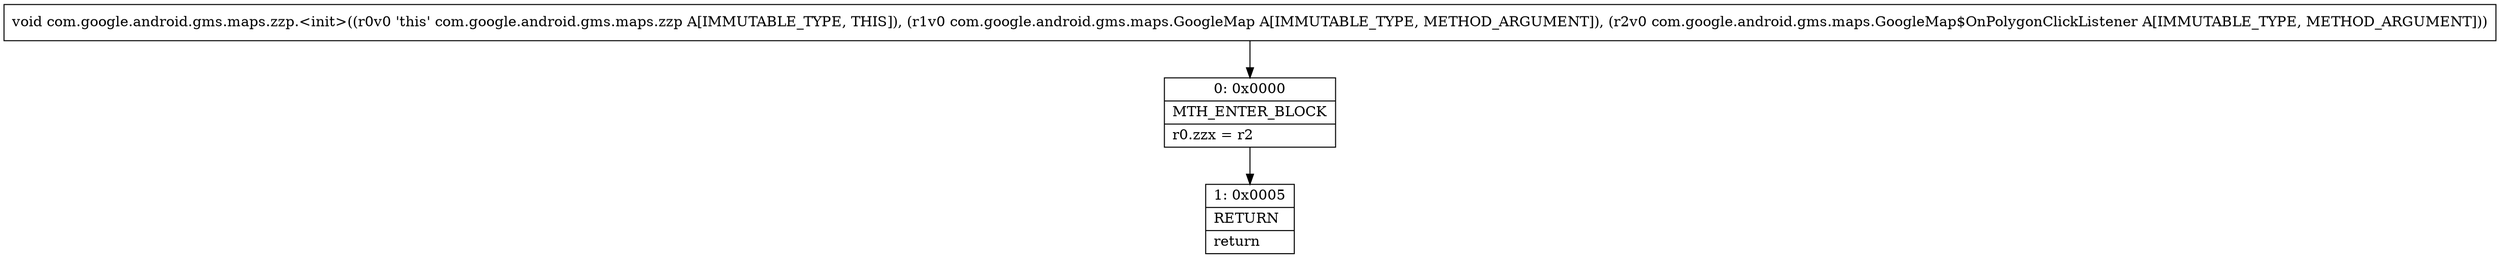 digraph "CFG forcom.google.android.gms.maps.zzp.\<init\>(Lcom\/google\/android\/gms\/maps\/GoogleMap;Lcom\/google\/android\/gms\/maps\/GoogleMap$OnPolygonClickListener;)V" {
Node_0 [shape=record,label="{0\:\ 0x0000|MTH_ENTER_BLOCK\l|r0.zzx = r2\l}"];
Node_1 [shape=record,label="{1\:\ 0x0005|RETURN\l|return\l}"];
MethodNode[shape=record,label="{void com.google.android.gms.maps.zzp.\<init\>((r0v0 'this' com.google.android.gms.maps.zzp A[IMMUTABLE_TYPE, THIS]), (r1v0 com.google.android.gms.maps.GoogleMap A[IMMUTABLE_TYPE, METHOD_ARGUMENT]), (r2v0 com.google.android.gms.maps.GoogleMap$OnPolygonClickListener A[IMMUTABLE_TYPE, METHOD_ARGUMENT])) }"];
MethodNode -> Node_0;
Node_0 -> Node_1;
}

